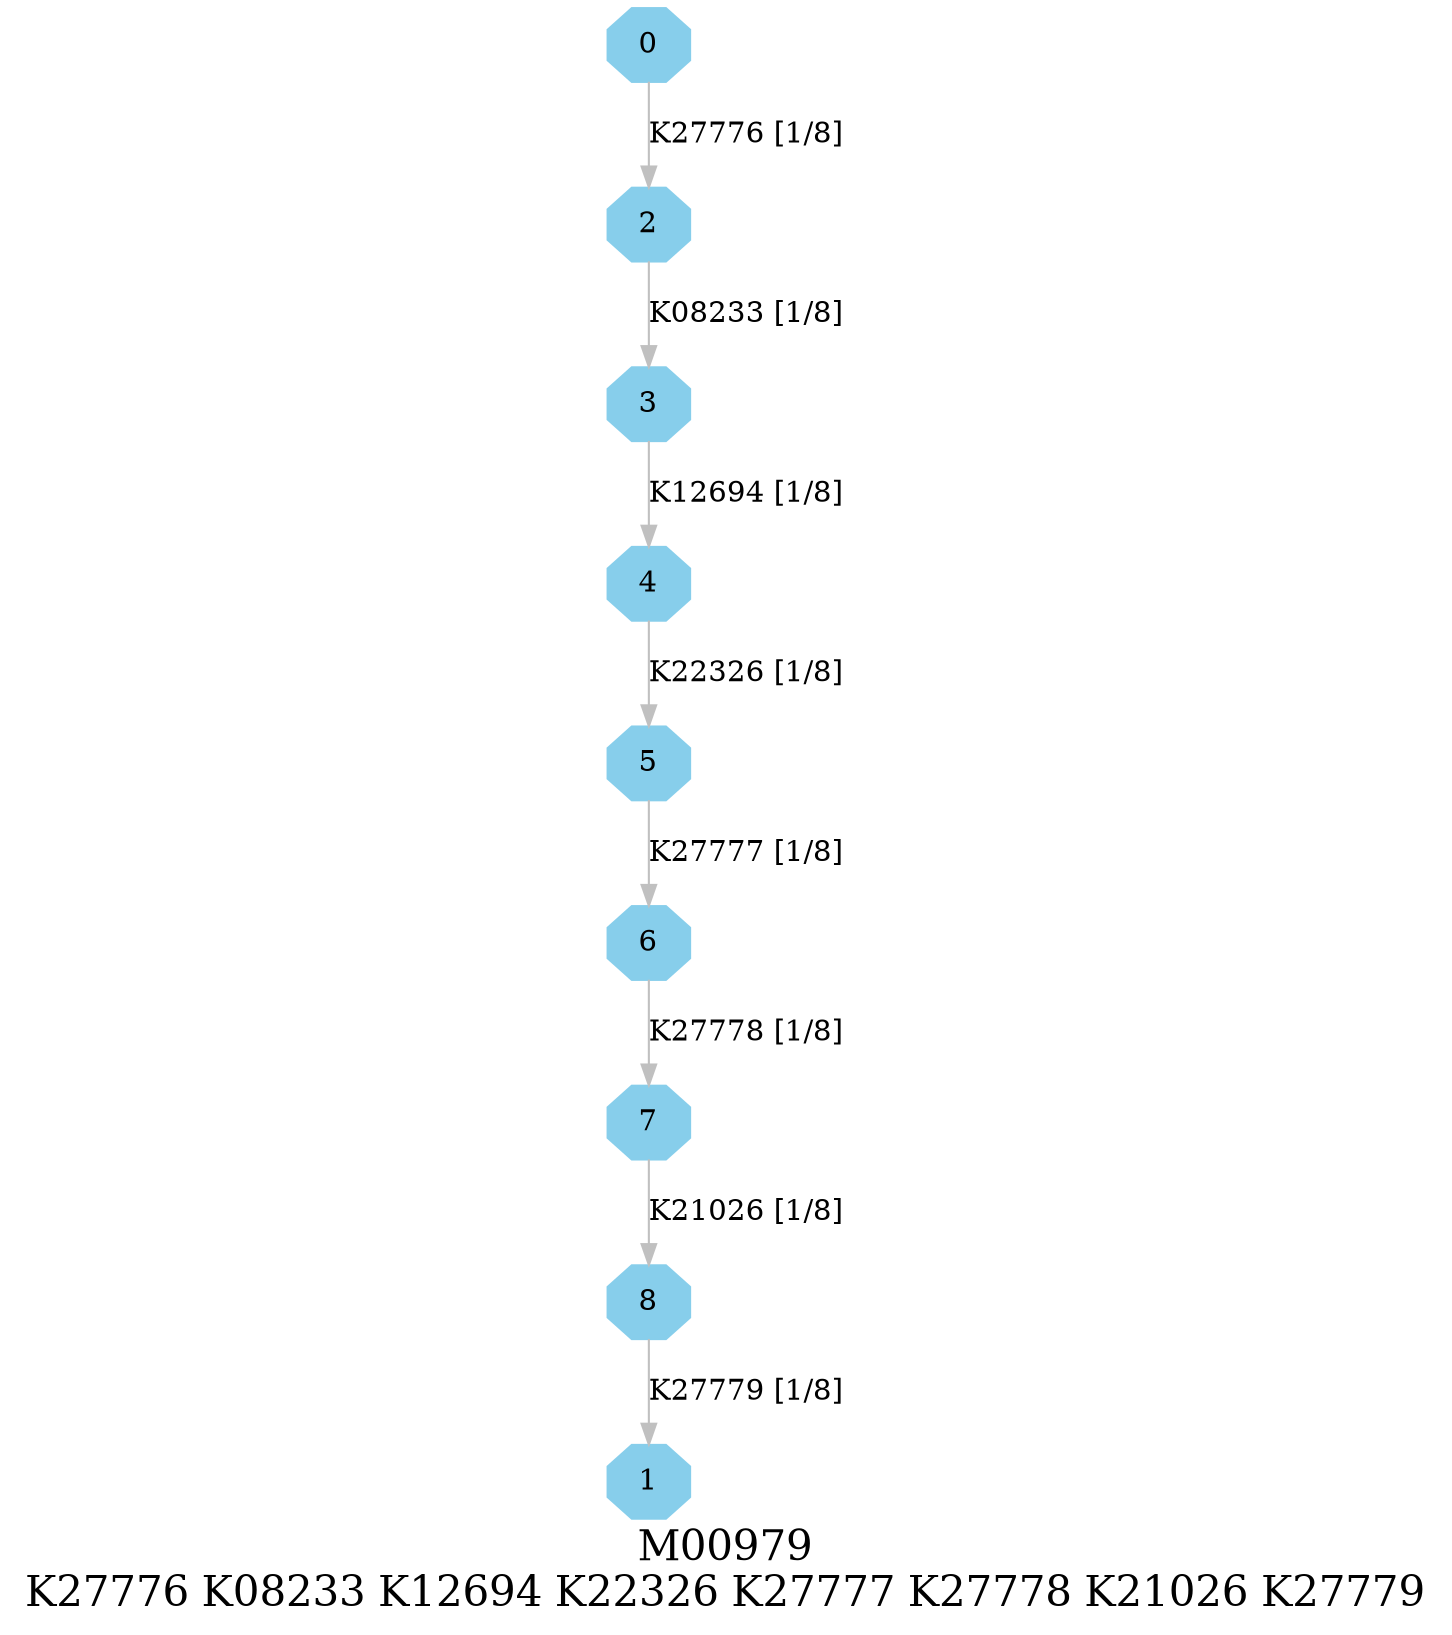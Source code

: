 digraph G {
graph [label="M00979
K27776 K08233 K12694 K22326 K27777 K27778 K21026 K27779",fontsize=20];
node [shape=box,style=filled];
edge [len=3,color=grey];
{node [width=.3,height=.3,shape=octagon,style=filled,color=skyblue] 0 1 2 3 4 5 6 7 8 }
0 -> 2 [label="K27776 [1/8]"];
2 -> 3 [label="K08233 [1/8]"];
3 -> 4 [label="K12694 [1/8]"];
4 -> 5 [label="K22326 [1/8]"];
5 -> 6 [label="K27777 [1/8]"];
6 -> 7 [label="K27778 [1/8]"];
7 -> 8 [label="K21026 [1/8]"];
8 -> 1 [label="K27779 [1/8]"];
}